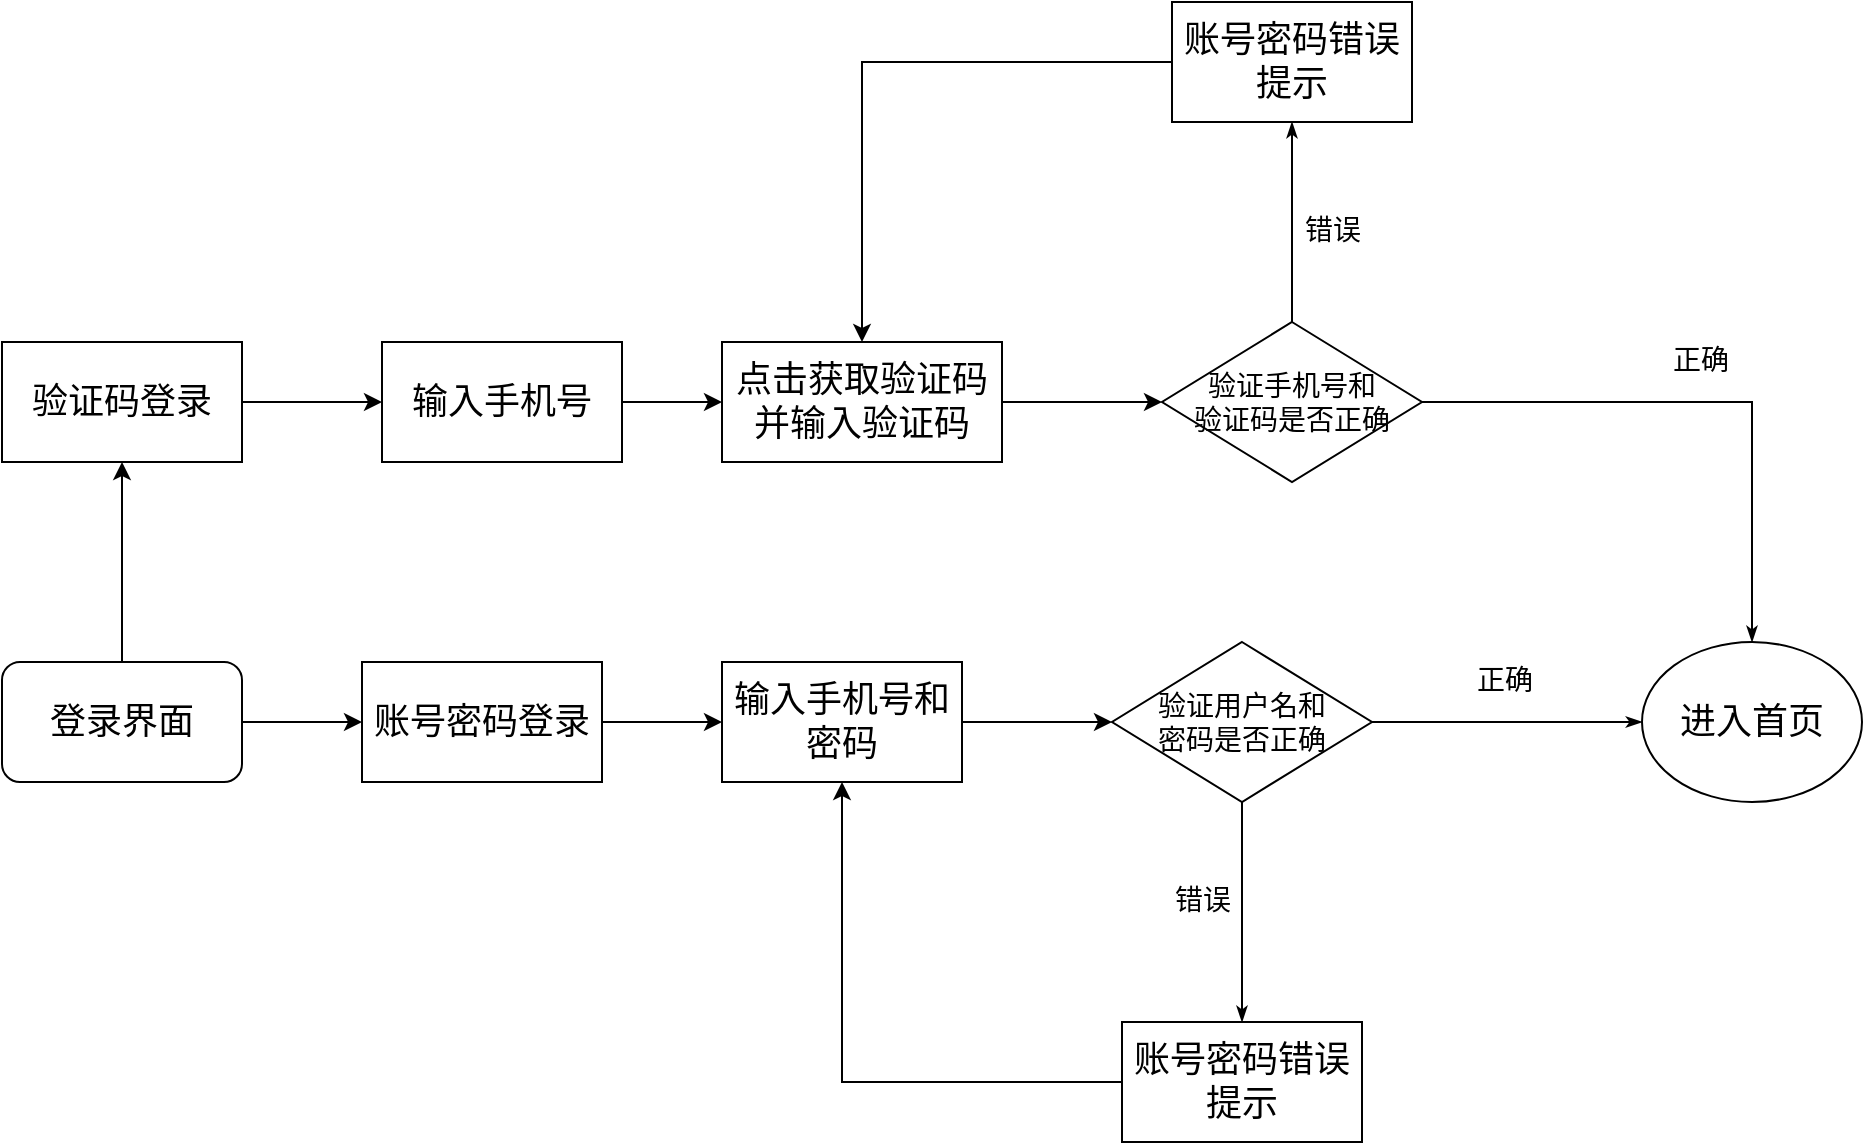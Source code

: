 <mxfile version="12.1.7" type="device" pages="1"><diagram id="vEMli3rzjQwLYeDt8VYY" name="第 1 页"><mxGraphModel dx="1205" dy="801" grid="1" gridSize="10" guides="1" tooltips="1" connect="1" arrows="1" fold="1" page="1" pageScale="1" pageWidth="1169" pageHeight="827" math="0" shadow="0"><root><mxCell id="0"/><mxCell id="1" parent="0"/><mxCell id="0Cx0p5w-5D0l_WY9bpZ4-15" style="edgeStyle=orthogonalEdgeStyle;rounded=0;orthogonalLoop=1;jettySize=auto;html=1;entryX=0;entryY=0.5;entryDx=0;entryDy=0;" parent="1" source="0Cx0p5w-5D0l_WY9bpZ4-4" target="0Cx0p5w-5D0l_WY9bpZ4-14" edge="1"><mxGeometry relative="1" as="geometry"/></mxCell><mxCell id="0Cx0p5w-5D0l_WY9bpZ4-4" value="&lt;font style=&quot;font-size: 18px&quot;&gt;账号密码登录&lt;br&gt;&lt;/font&gt;" style="rounded=0;whiteSpace=wrap;html=1;" parent="1" vertex="1"><mxGeometry x="290" y="480" width="120" height="60" as="geometry"/></mxCell><mxCell id="0Cx0p5w-5D0l_WY9bpZ4-11" style="edgeStyle=orthogonalEdgeStyle;rounded=0;orthogonalLoop=1;jettySize=auto;html=1;entryX=0;entryY=0.5;entryDx=0;entryDy=0;exitX=1;exitY=0.5;exitDx=0;exitDy=0;" parent="1" source="cY_TmkAwRXpQUrNs9voK-11" target="0Cx0p5w-5D0l_WY9bpZ4-4" edge="1"><mxGeometry relative="1" as="geometry"><mxPoint x="229.506" y="509.588" as="sourcePoint"/></mxGeometry></mxCell><mxCell id="0Cx0p5w-5D0l_WY9bpZ4-13" style="edgeStyle=orthogonalEdgeStyle;rounded=0;orthogonalLoop=1;jettySize=auto;html=1;exitX=0.5;exitY=0;exitDx=0;exitDy=0;entryX=0.5;entryY=1;entryDx=0;entryDy=0;" parent="1" source="cY_TmkAwRXpQUrNs9voK-11" target="0Cx0p5w-5D0l_WY9bpZ4-12" edge="1"><mxGeometry relative="1" as="geometry"><mxPoint x="170.294" y="460.176" as="sourcePoint"/></mxGeometry></mxCell><mxCell id="0Cx0p5w-5D0l_WY9bpZ4-17" style="edgeStyle=orthogonalEdgeStyle;rounded=0;orthogonalLoop=1;jettySize=auto;html=1;entryX=0;entryY=0.5;entryDx=0;entryDy=0;" parent="1" source="0Cx0p5w-5D0l_WY9bpZ4-12" target="0Cx0p5w-5D0l_WY9bpZ4-16" edge="1"><mxGeometry relative="1" as="geometry"/></mxCell><mxCell id="0Cx0p5w-5D0l_WY9bpZ4-12" value="&lt;font style=&quot;font-size: 18px&quot;&gt;验证码登录&lt;/font&gt;" style="rounded=0;whiteSpace=wrap;html=1;" parent="1" vertex="1"><mxGeometry x="110" y="320" width="120" height="60" as="geometry"/></mxCell><mxCell id="0Cx0p5w-5D0l_WY9bpZ4-21" style="edgeStyle=orthogonalEdgeStyle;rounded=0;orthogonalLoop=1;jettySize=auto;html=1;entryX=0;entryY=0.5;entryDx=0;entryDy=0;" parent="1" source="0Cx0p5w-5D0l_WY9bpZ4-14" target="0Cx0p5w-5D0l_WY9bpZ4-20" edge="1"><mxGeometry relative="1" as="geometry"/></mxCell><mxCell id="0Cx0p5w-5D0l_WY9bpZ4-14" value="&lt;font style=&quot;font-size: 18px&quot;&gt;输入手机号和密码&lt;br&gt;&lt;/font&gt;" style="rounded=0;whiteSpace=wrap;html=1;" parent="1" vertex="1"><mxGeometry x="470" y="480" width="120" height="60" as="geometry"/></mxCell><mxCell id="0Cx0p5w-5D0l_WY9bpZ4-19" style="edgeStyle=orthogonalEdgeStyle;rounded=0;orthogonalLoop=1;jettySize=auto;html=1;entryX=0;entryY=0.5;entryDx=0;entryDy=0;" parent="1" source="0Cx0p5w-5D0l_WY9bpZ4-16" target="0Cx0p5w-5D0l_WY9bpZ4-18" edge="1"><mxGeometry relative="1" as="geometry"/></mxCell><mxCell id="0Cx0p5w-5D0l_WY9bpZ4-16" value="&lt;font style=&quot;font-size: 18px&quot;&gt;输入手机号&lt;br&gt;&lt;/font&gt;" style="rounded=0;whiteSpace=wrap;html=1;" parent="1" vertex="1"><mxGeometry x="300" y="320" width="120" height="60" as="geometry"/></mxCell><mxCell id="0Cx0p5w-5D0l_WY9bpZ4-42" style="edgeStyle=orthogonalEdgeStyle;rounded=0;orthogonalLoop=1;jettySize=auto;html=1;entryX=0;entryY=0.5;entryDx=0;entryDy=0;" parent="1" source="0Cx0p5w-5D0l_WY9bpZ4-18" target="0Cx0p5w-5D0l_WY9bpZ4-41" edge="1"><mxGeometry relative="1" as="geometry"/></mxCell><mxCell id="0Cx0p5w-5D0l_WY9bpZ4-18" value="&lt;font style=&quot;font-size: 18px&quot;&gt;点击获取验证码并输入验证码&lt;br&gt;&lt;/font&gt;" style="rounded=0;whiteSpace=wrap;html=1;" parent="1" vertex="1"><mxGeometry x="470" y="320" width="140" height="60" as="geometry"/></mxCell><mxCell id="0Cx0p5w-5D0l_WY9bpZ4-20" value="&lt;font style=&quot;font-size: 14px&quot;&gt;验证用户名和&lt;br&gt;密码是否正确&lt;/font&gt;" style="rhombus;whiteSpace=wrap;html=1;" parent="1" vertex="1"><mxGeometry x="665" y="470" width="130" height="80" as="geometry"/></mxCell><mxCell id="0Cx0p5w-5D0l_WY9bpZ4-34" style="edgeStyle=orthogonalEdgeStyle;rounded=0;orthogonalLoop=1;jettySize=auto;html=1;entryX=0.5;entryY=1;entryDx=0;entryDy=0;" parent="1" source="0Cx0p5w-5D0l_WY9bpZ4-33" target="0Cx0p5w-5D0l_WY9bpZ4-14" edge="1"><mxGeometry relative="1" as="geometry"/></mxCell><mxCell id="0Cx0p5w-5D0l_WY9bpZ4-33" value="&lt;font style=&quot;font-size: 18px&quot;&gt;账号密码错误提示&lt;br&gt;&lt;/font&gt;" style="rounded=0;whiteSpace=wrap;html=1;" parent="1" vertex="1"><mxGeometry x="670" y="660" width="120" height="60" as="geometry"/></mxCell><mxCell id="0Cx0p5w-5D0l_WY9bpZ4-40" value="&lt;span style=&quot;white-space: normal&quot;&gt;&lt;font style=&quot;font-size: 18px&quot;&gt;进入首页&lt;/font&gt;&lt;/span&gt;" style="ellipse;whiteSpace=wrap;html=1;" parent="1" vertex="1"><mxGeometry x="930" y="470" width="110" height="80" as="geometry"/></mxCell><mxCell id="0Cx0p5w-5D0l_WY9bpZ4-41" value="&lt;font style=&quot;font-size: 14px&quot;&gt;验证手机号和&lt;br&gt;验证码是否正确&lt;/font&gt;" style="rhombus;whiteSpace=wrap;html=1;" parent="1" vertex="1"><mxGeometry x="690" y="310" width="130" height="80" as="geometry"/></mxCell><mxCell id="0Cx0p5w-5D0l_WY9bpZ4-50" style="edgeStyle=orthogonalEdgeStyle;rounded=0;orthogonalLoop=1;jettySize=auto;html=1;entryX=0.5;entryY=0;entryDx=0;entryDy=0;" parent="1" source="0Cx0p5w-5D0l_WY9bpZ4-48" target="0Cx0p5w-5D0l_WY9bpZ4-18" edge="1"><mxGeometry relative="1" as="geometry"/></mxCell><mxCell id="0Cx0p5w-5D0l_WY9bpZ4-48" value="&lt;font style=&quot;font-size: 18px&quot;&gt;账号密码错误提示&lt;br&gt;&lt;/font&gt;" style="rounded=0;whiteSpace=wrap;html=1;" parent="1" vertex="1"><mxGeometry x="695" y="150" width="120" height="60" as="geometry"/></mxCell><mxCell id="cY_TmkAwRXpQUrNs9voK-1" value="&lt;font style=&quot;font-size: 14px&quot;&gt;错误&lt;/font&gt;" style="edgeStyle=orthogonalEdgeStyle;rounded=0;html=1;labelBackgroundColor=none;startArrow=none;startFill=0;startSize=5;endArrow=classicThin;endFill=1;endSize=5;jettySize=auto;orthogonalLoop=1;strokeColor=#000000;strokeWidth=1;fontFamily=Verdana;fontSize=8;fontColor=#000000;entryX=0.5;entryY=0;entryDx=0;entryDy=0;exitX=0.5;exitY=1;exitDx=0;exitDy=0;" edge="1" parent="1" source="0Cx0p5w-5D0l_WY9bpZ4-20" target="0Cx0p5w-5D0l_WY9bpZ4-33"><mxGeometry x="-0.094" y="-20" relative="1" as="geometry"><mxPoint as="offset"/><mxPoint x="640" y="616.5" as="sourcePoint"/><mxPoint x="655.034" y="530" as="targetPoint"/></mxGeometry></mxCell><mxCell id="cY_TmkAwRXpQUrNs9voK-3" value="&lt;font style=&quot;font-size: 14px&quot;&gt;正确&lt;/font&gt;" style="edgeStyle=orthogonalEdgeStyle;rounded=0;html=1;labelBackgroundColor=none;startArrow=none;startFill=0;startSize=5;endArrow=classicThin;endFill=1;endSize=5;jettySize=auto;orthogonalLoop=1;strokeColor=#000000;strokeWidth=1;fontFamily=Verdana;fontSize=8;fontColor=#000000;exitX=1;exitY=0.5;exitDx=0;exitDy=0;" edge="1" parent="1" source="0Cx0p5w-5D0l_WY9bpZ4-20"><mxGeometry x="-0.026" y="20" relative="1" as="geometry"><mxPoint as="offset"/><mxPoint x="740" y="560" as="sourcePoint"/><mxPoint x="930" y="510" as="targetPoint"/></mxGeometry></mxCell><mxCell id="cY_TmkAwRXpQUrNs9voK-6" value="&lt;font style=&quot;font-size: 14px&quot;&gt;正确&lt;/font&gt;" style="edgeStyle=orthogonalEdgeStyle;rounded=0;html=1;labelBackgroundColor=none;startArrow=none;startFill=0;startSize=5;endArrow=classicThin;endFill=1;endSize=5;jettySize=auto;orthogonalLoop=1;strokeColor=#000000;strokeWidth=1;fontFamily=Verdana;fontSize=8;fontColor=#000000;exitX=1;exitY=0.5;exitDx=0;exitDy=0;entryX=0.5;entryY=0;entryDx=0;entryDy=0;" edge="1" parent="1" source="0Cx0p5w-5D0l_WY9bpZ4-41" target="0Cx0p5w-5D0l_WY9bpZ4-40"><mxGeometry x="-0.026" y="20" relative="1" as="geometry"><mxPoint as="offset"/><mxPoint x="805" y="520" as="sourcePoint"/><mxPoint x="940" y="520" as="targetPoint"/></mxGeometry></mxCell><mxCell id="cY_TmkAwRXpQUrNs9voK-7" value="&lt;font style=&quot;font-size: 14px&quot;&gt;错误&lt;/font&gt;" style="edgeStyle=orthogonalEdgeStyle;rounded=0;html=1;labelBackgroundColor=none;startArrow=none;startFill=0;startSize=5;endArrow=classicThin;endFill=1;endSize=5;jettySize=auto;orthogonalLoop=1;strokeColor=#000000;strokeWidth=1;fontFamily=Verdana;fontSize=8;fontColor=#000000;entryX=0.5;entryY=1;entryDx=0;entryDy=0;exitX=0.5;exitY=0;exitDx=0;exitDy=0;" edge="1" parent="1" source="0Cx0p5w-5D0l_WY9bpZ4-41" target="0Cx0p5w-5D0l_WY9bpZ4-48"><mxGeometry x="-0.094" y="-20" relative="1" as="geometry"><mxPoint as="offset"/><mxPoint x="850" y="210" as="sourcePoint"/><mxPoint x="850" y="320" as="targetPoint"/></mxGeometry></mxCell><mxCell id="cY_TmkAwRXpQUrNs9voK-11" value="&lt;span style=&quot;font-size: 18px ; white-space: normal&quot;&gt;登录界面&lt;/span&gt;" style="rounded=1;whiteSpace=wrap;html=1;" vertex="1" parent="1"><mxGeometry x="110" y="480" width="120" height="60" as="geometry"/></mxCell></root></mxGraphModel></diagram></mxfile>